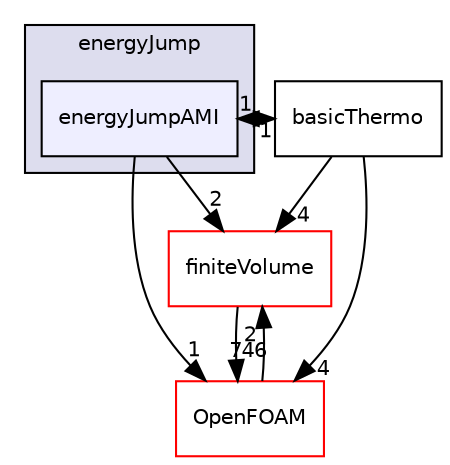 digraph "src/thermophysicalModels/basic/derivedFvPatchFields/energyJump/energyJumpAMI" {
  bgcolor=transparent;
  compound=true
  node [ fontsize="10", fontname="Helvetica"];
  edge [ labelfontsize="10", labelfontname="Helvetica"];
  subgraph clusterdir_6e9c1db78ba67d023ffd9861716d474a {
    graph [ bgcolor="#ddddee", pencolor="black", label="energyJump" fontname="Helvetica", fontsize="10", URL="dir_6e9c1db78ba67d023ffd9861716d474a.html"]
  dir_e183b0f03d65a5ee9da0c0e6b6656143 [shape=box, label="energyJumpAMI", style="filled", fillcolor="#eeeeff", pencolor="black", URL="dir_e183b0f03d65a5ee9da0c0e6b6656143.html"];
  }
  dir_9bd15774b555cf7259a6fa18f99fe99b [shape=box label="finiteVolume" color="red" URL="dir_9bd15774b555cf7259a6fa18f99fe99b.html"];
  dir_c5473ff19b20e6ec4dfe5c310b3778a8 [shape=box label="OpenFOAM" color="red" URL="dir_c5473ff19b20e6ec4dfe5c310b3778a8.html"];
  dir_ba216299fdd5e0812ff0312bad2cf033 [shape=box label="basicThermo" URL="dir_ba216299fdd5e0812ff0312bad2cf033.html"];
  dir_9bd15774b555cf7259a6fa18f99fe99b->dir_c5473ff19b20e6ec4dfe5c310b3778a8 [headlabel="746", labeldistance=1.5 headhref="dir_000896_001896.html"];
  dir_e183b0f03d65a5ee9da0c0e6b6656143->dir_9bd15774b555cf7259a6fa18f99fe99b [headlabel="2", labeldistance=1.5 headhref="dir_002781_000896.html"];
  dir_e183b0f03d65a5ee9da0c0e6b6656143->dir_c5473ff19b20e6ec4dfe5c310b3778a8 [headlabel="1", labeldistance=1.5 headhref="dir_002781_001896.html"];
  dir_e183b0f03d65a5ee9da0c0e6b6656143->dir_ba216299fdd5e0812ff0312bad2cf033 [headlabel="1", labeldistance=1.5 headhref="dir_002781_002776.html"];
  dir_c5473ff19b20e6ec4dfe5c310b3778a8->dir_9bd15774b555cf7259a6fa18f99fe99b [headlabel="2", labeldistance=1.5 headhref="dir_001896_000896.html"];
  dir_ba216299fdd5e0812ff0312bad2cf033->dir_9bd15774b555cf7259a6fa18f99fe99b [headlabel="4", labeldistance=1.5 headhref="dir_002776_000896.html"];
  dir_ba216299fdd5e0812ff0312bad2cf033->dir_e183b0f03d65a5ee9da0c0e6b6656143 [headlabel="1", labeldistance=1.5 headhref="dir_002776_002781.html"];
  dir_ba216299fdd5e0812ff0312bad2cf033->dir_c5473ff19b20e6ec4dfe5c310b3778a8 [headlabel="4", labeldistance=1.5 headhref="dir_002776_001896.html"];
}

